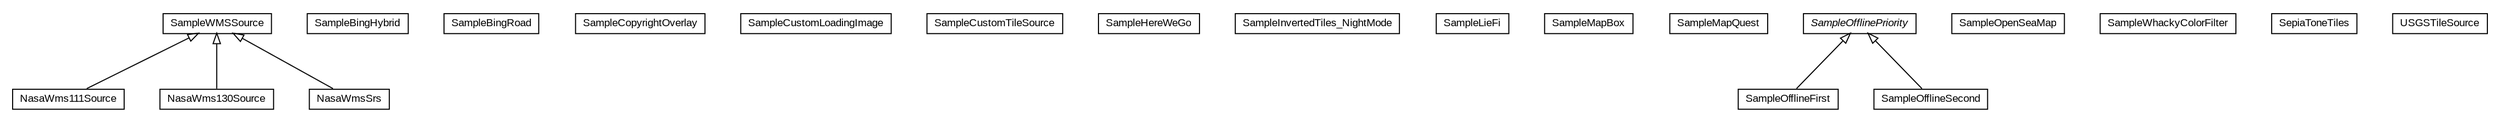 #!/usr/local/bin/dot
#
# Class diagram 
# Generated by UMLGraph version R5_6-24-gf6e263 (http://www.umlgraph.org/)
#

digraph G {
	edge [fontname="arial",fontsize=10,labelfontname="arial",labelfontsize=10];
	node [fontname="arial",fontsize=10,shape=plaintext];
	nodesep=0.25;
	ranksep=0.5;
	// org.osmdroid.samplefragments.tilesources.NasaWms111Source
	c19996 [label=<<table title="org.osmdroid.samplefragments.tilesources.NasaWms111Source" border="0" cellborder="1" cellspacing="0" cellpadding="2" port="p" href="./NasaWms111Source.html">
		<tr><td><table border="0" cellspacing="0" cellpadding="1">
<tr><td align="center" balign="center"> NasaWms111Source </td></tr>
		</table></td></tr>
		</table>>, URL="./NasaWms111Source.html", fontname="arial", fontcolor="black", fontsize=10.0];
	// org.osmdroid.samplefragments.tilesources.NasaWms130Source
	c19997 [label=<<table title="org.osmdroid.samplefragments.tilesources.NasaWms130Source" border="0" cellborder="1" cellspacing="0" cellpadding="2" port="p" href="./NasaWms130Source.html">
		<tr><td><table border="0" cellspacing="0" cellpadding="1">
<tr><td align="center" balign="center"> NasaWms130Source </td></tr>
		</table></td></tr>
		</table>>, URL="./NasaWms130Source.html", fontname="arial", fontcolor="black", fontsize=10.0];
	// org.osmdroid.samplefragments.tilesources.NasaWmsSrs
	c19998 [label=<<table title="org.osmdroid.samplefragments.tilesources.NasaWmsSrs" border="0" cellborder="1" cellspacing="0" cellpadding="2" port="p" href="./NasaWmsSrs.html">
		<tr><td><table border="0" cellspacing="0" cellpadding="1">
<tr><td align="center" balign="center"> NasaWmsSrs </td></tr>
		</table></td></tr>
		</table>>, URL="./NasaWmsSrs.html", fontname="arial", fontcolor="black", fontsize=10.0];
	// org.osmdroid.samplefragments.tilesources.SampleBingHybrid
	c19999 [label=<<table title="org.osmdroid.samplefragments.tilesources.SampleBingHybrid" border="0" cellborder="1" cellspacing="0" cellpadding="2" port="p" href="./SampleBingHybrid.html">
		<tr><td><table border="0" cellspacing="0" cellpadding="1">
<tr><td align="center" balign="center"> SampleBingHybrid </td></tr>
		</table></td></tr>
		</table>>, URL="./SampleBingHybrid.html", fontname="arial", fontcolor="black", fontsize=10.0];
	// org.osmdroid.samplefragments.tilesources.SampleBingRoad
	c20000 [label=<<table title="org.osmdroid.samplefragments.tilesources.SampleBingRoad" border="0" cellborder="1" cellspacing="0" cellpadding="2" port="p" href="./SampleBingRoad.html">
		<tr><td><table border="0" cellspacing="0" cellpadding="1">
<tr><td align="center" balign="center"> SampleBingRoad </td></tr>
		</table></td></tr>
		</table>>, URL="./SampleBingRoad.html", fontname="arial", fontcolor="black", fontsize=10.0];
	// org.osmdroid.samplefragments.tilesources.SampleCopyrightOverlay
	c20001 [label=<<table title="org.osmdroid.samplefragments.tilesources.SampleCopyrightOverlay" border="0" cellborder="1" cellspacing="0" cellpadding="2" port="p" href="./SampleCopyrightOverlay.html">
		<tr><td><table border="0" cellspacing="0" cellpadding="1">
<tr><td align="center" balign="center"> SampleCopyrightOverlay </td></tr>
		</table></td></tr>
		</table>>, URL="./SampleCopyrightOverlay.html", fontname="arial", fontcolor="black", fontsize=10.0];
	// org.osmdroid.samplefragments.tilesources.SampleCustomLoadingImage
	c20002 [label=<<table title="org.osmdroid.samplefragments.tilesources.SampleCustomLoadingImage" border="0" cellborder="1" cellspacing="0" cellpadding="2" port="p" href="./SampleCustomLoadingImage.html">
		<tr><td><table border="0" cellspacing="0" cellpadding="1">
<tr><td align="center" balign="center"> SampleCustomLoadingImage </td></tr>
		</table></td></tr>
		</table>>, URL="./SampleCustomLoadingImage.html", fontname="arial", fontcolor="black", fontsize=10.0];
	// org.osmdroid.samplefragments.tilesources.SampleCustomTileSource
	c20003 [label=<<table title="org.osmdroid.samplefragments.tilesources.SampleCustomTileSource" border="0" cellborder="1" cellspacing="0" cellpadding="2" port="p" href="./SampleCustomTileSource.html">
		<tr><td><table border="0" cellspacing="0" cellpadding="1">
<tr><td align="center" balign="center"> SampleCustomTileSource </td></tr>
		</table></td></tr>
		</table>>, URL="./SampleCustomTileSource.html", fontname="arial", fontcolor="black", fontsize=10.0];
	// org.osmdroid.samplefragments.tilesources.SampleHereWeGo
	c20004 [label=<<table title="org.osmdroid.samplefragments.tilesources.SampleHereWeGo" border="0" cellborder="1" cellspacing="0" cellpadding="2" port="p" href="./SampleHereWeGo.html">
		<tr><td><table border="0" cellspacing="0" cellpadding="1">
<tr><td align="center" balign="center"> SampleHereWeGo </td></tr>
		</table></td></tr>
		</table>>, URL="./SampleHereWeGo.html", fontname="arial", fontcolor="black", fontsize=10.0];
	// org.osmdroid.samplefragments.tilesources.SampleInvertedTiles_NightMode
	c20005 [label=<<table title="org.osmdroid.samplefragments.tilesources.SampleInvertedTiles_NightMode" border="0" cellborder="1" cellspacing="0" cellpadding="2" port="p" href="./SampleInvertedTiles_NightMode.html">
		<tr><td><table border="0" cellspacing="0" cellpadding="1">
<tr><td align="center" balign="center"> SampleInvertedTiles_NightMode </td></tr>
		</table></td></tr>
		</table>>, URL="./SampleInvertedTiles_NightMode.html", fontname="arial", fontcolor="black", fontsize=10.0];
	// org.osmdroid.samplefragments.tilesources.SampleLieFi
	c20006 [label=<<table title="org.osmdroid.samplefragments.tilesources.SampleLieFi" border="0" cellborder="1" cellspacing="0" cellpadding="2" port="p" href="./SampleLieFi.html">
		<tr><td><table border="0" cellspacing="0" cellpadding="1">
<tr><td align="center" balign="center"> SampleLieFi </td></tr>
		</table></td></tr>
		</table>>, URL="./SampleLieFi.html", fontname="arial", fontcolor="black", fontsize=10.0];
	// org.osmdroid.samplefragments.tilesources.SampleMapBox
	c20007 [label=<<table title="org.osmdroid.samplefragments.tilesources.SampleMapBox" border="0" cellborder="1" cellspacing="0" cellpadding="2" port="p" href="./SampleMapBox.html">
		<tr><td><table border="0" cellspacing="0" cellpadding="1">
<tr><td align="center" balign="center"> SampleMapBox </td></tr>
		</table></td></tr>
		</table>>, URL="./SampleMapBox.html", fontname="arial", fontcolor="black", fontsize=10.0];
	// org.osmdroid.samplefragments.tilesources.SampleMapQuest
	c20008 [label=<<table title="org.osmdroid.samplefragments.tilesources.SampleMapQuest" border="0" cellborder="1" cellspacing="0" cellpadding="2" port="p" href="./SampleMapQuest.html">
		<tr><td><table border="0" cellspacing="0" cellpadding="1">
<tr><td align="center" balign="center"> SampleMapQuest </td></tr>
		</table></td></tr>
		</table>>, URL="./SampleMapQuest.html", fontname="arial", fontcolor="black", fontsize=10.0];
	// org.osmdroid.samplefragments.tilesources.SampleOfflineFirst
	c20009 [label=<<table title="org.osmdroid.samplefragments.tilesources.SampleOfflineFirst" border="0" cellborder="1" cellspacing="0" cellpadding="2" port="p" href="./SampleOfflineFirst.html">
		<tr><td><table border="0" cellspacing="0" cellpadding="1">
<tr><td align="center" balign="center"> SampleOfflineFirst </td></tr>
		</table></td></tr>
		</table>>, URL="./SampleOfflineFirst.html", fontname="arial", fontcolor="black", fontsize=10.0];
	// org.osmdroid.samplefragments.tilesources.SampleOfflinePriority
	c20010 [label=<<table title="org.osmdroid.samplefragments.tilesources.SampleOfflinePriority" border="0" cellborder="1" cellspacing="0" cellpadding="2" port="p" href="./SampleOfflinePriority.html">
		<tr><td><table border="0" cellspacing="0" cellpadding="1">
<tr><td align="center" balign="center"><font face="arial italic"> SampleOfflinePriority </font></td></tr>
		</table></td></tr>
		</table>>, URL="./SampleOfflinePriority.html", fontname="arial", fontcolor="black", fontsize=10.0];
	// org.osmdroid.samplefragments.tilesources.SampleOfflineSecond
	c20011 [label=<<table title="org.osmdroid.samplefragments.tilesources.SampleOfflineSecond" border="0" cellborder="1" cellspacing="0" cellpadding="2" port="p" href="./SampleOfflineSecond.html">
		<tr><td><table border="0" cellspacing="0" cellpadding="1">
<tr><td align="center" balign="center"> SampleOfflineSecond </td></tr>
		</table></td></tr>
		</table>>, URL="./SampleOfflineSecond.html", fontname="arial", fontcolor="black", fontsize=10.0];
	// org.osmdroid.samplefragments.tilesources.SampleOpenSeaMap
	c20012 [label=<<table title="org.osmdroid.samplefragments.tilesources.SampleOpenSeaMap" border="0" cellborder="1" cellspacing="0" cellpadding="2" port="p" href="./SampleOpenSeaMap.html">
		<tr><td><table border="0" cellspacing="0" cellpadding="1">
<tr><td align="center" balign="center"> SampleOpenSeaMap </td></tr>
		</table></td></tr>
		</table>>, URL="./SampleOpenSeaMap.html", fontname="arial", fontcolor="black", fontsize=10.0];
	// org.osmdroid.samplefragments.tilesources.SampleWhackyColorFilter
	c20013 [label=<<table title="org.osmdroid.samplefragments.tilesources.SampleWhackyColorFilter" border="0" cellborder="1" cellspacing="0" cellpadding="2" port="p" href="./SampleWhackyColorFilter.html">
		<tr><td><table border="0" cellspacing="0" cellpadding="1">
<tr><td align="center" balign="center"> SampleWhackyColorFilter </td></tr>
		</table></td></tr>
		</table>>, URL="./SampleWhackyColorFilter.html", fontname="arial", fontcolor="black", fontsize=10.0];
	// org.osmdroid.samplefragments.tilesources.SampleWMSSource
	c20014 [label=<<table title="org.osmdroid.samplefragments.tilesources.SampleWMSSource" border="0" cellborder="1" cellspacing="0" cellpadding="2" port="p" href="./SampleWMSSource.html">
		<tr><td><table border="0" cellspacing="0" cellpadding="1">
<tr><td align="center" balign="center"> SampleWMSSource </td></tr>
		</table></td></tr>
		</table>>, URL="./SampleWMSSource.html", fontname="arial", fontcolor="black", fontsize=10.0];
	// org.osmdroid.samplefragments.tilesources.SepiaToneTiles
	c20015 [label=<<table title="org.osmdroid.samplefragments.tilesources.SepiaToneTiles" border="0" cellborder="1" cellspacing="0" cellpadding="2" port="p" href="./SepiaToneTiles.html">
		<tr><td><table border="0" cellspacing="0" cellpadding="1">
<tr><td align="center" balign="center"> SepiaToneTiles </td></tr>
		</table></td></tr>
		</table>>, URL="./SepiaToneTiles.html", fontname="arial", fontcolor="black", fontsize=10.0];
	// org.osmdroid.samplefragments.tilesources.USGSTileSource
	c20016 [label=<<table title="org.osmdroid.samplefragments.tilesources.USGSTileSource" border="0" cellborder="1" cellspacing="0" cellpadding="2" port="p" href="./USGSTileSource.html">
		<tr><td><table border="0" cellspacing="0" cellpadding="1">
<tr><td align="center" balign="center"> USGSTileSource </td></tr>
		</table></td></tr>
		</table>>, URL="./USGSTileSource.html", fontname="arial", fontcolor="black", fontsize=10.0];
	//org.osmdroid.samplefragments.tilesources.NasaWms111Source extends org.osmdroid.samplefragments.tilesources.SampleWMSSource
	c20014:p -> c19996:p [dir=back,arrowtail=empty];
	//org.osmdroid.samplefragments.tilesources.NasaWms130Source extends org.osmdroid.samplefragments.tilesources.SampleWMSSource
	c20014:p -> c19997:p [dir=back,arrowtail=empty];
	//org.osmdroid.samplefragments.tilesources.NasaWmsSrs extends org.osmdroid.samplefragments.tilesources.SampleWMSSource
	c20014:p -> c19998:p [dir=back,arrowtail=empty];
	//org.osmdroid.samplefragments.tilesources.SampleOfflineFirst extends org.osmdroid.samplefragments.tilesources.SampleOfflinePriority
	c20010:p -> c20009:p [dir=back,arrowtail=empty];
	//org.osmdroid.samplefragments.tilesources.SampleOfflineSecond extends org.osmdroid.samplefragments.tilesources.SampleOfflinePriority
	c20010:p -> c20011:p [dir=back,arrowtail=empty];
}


